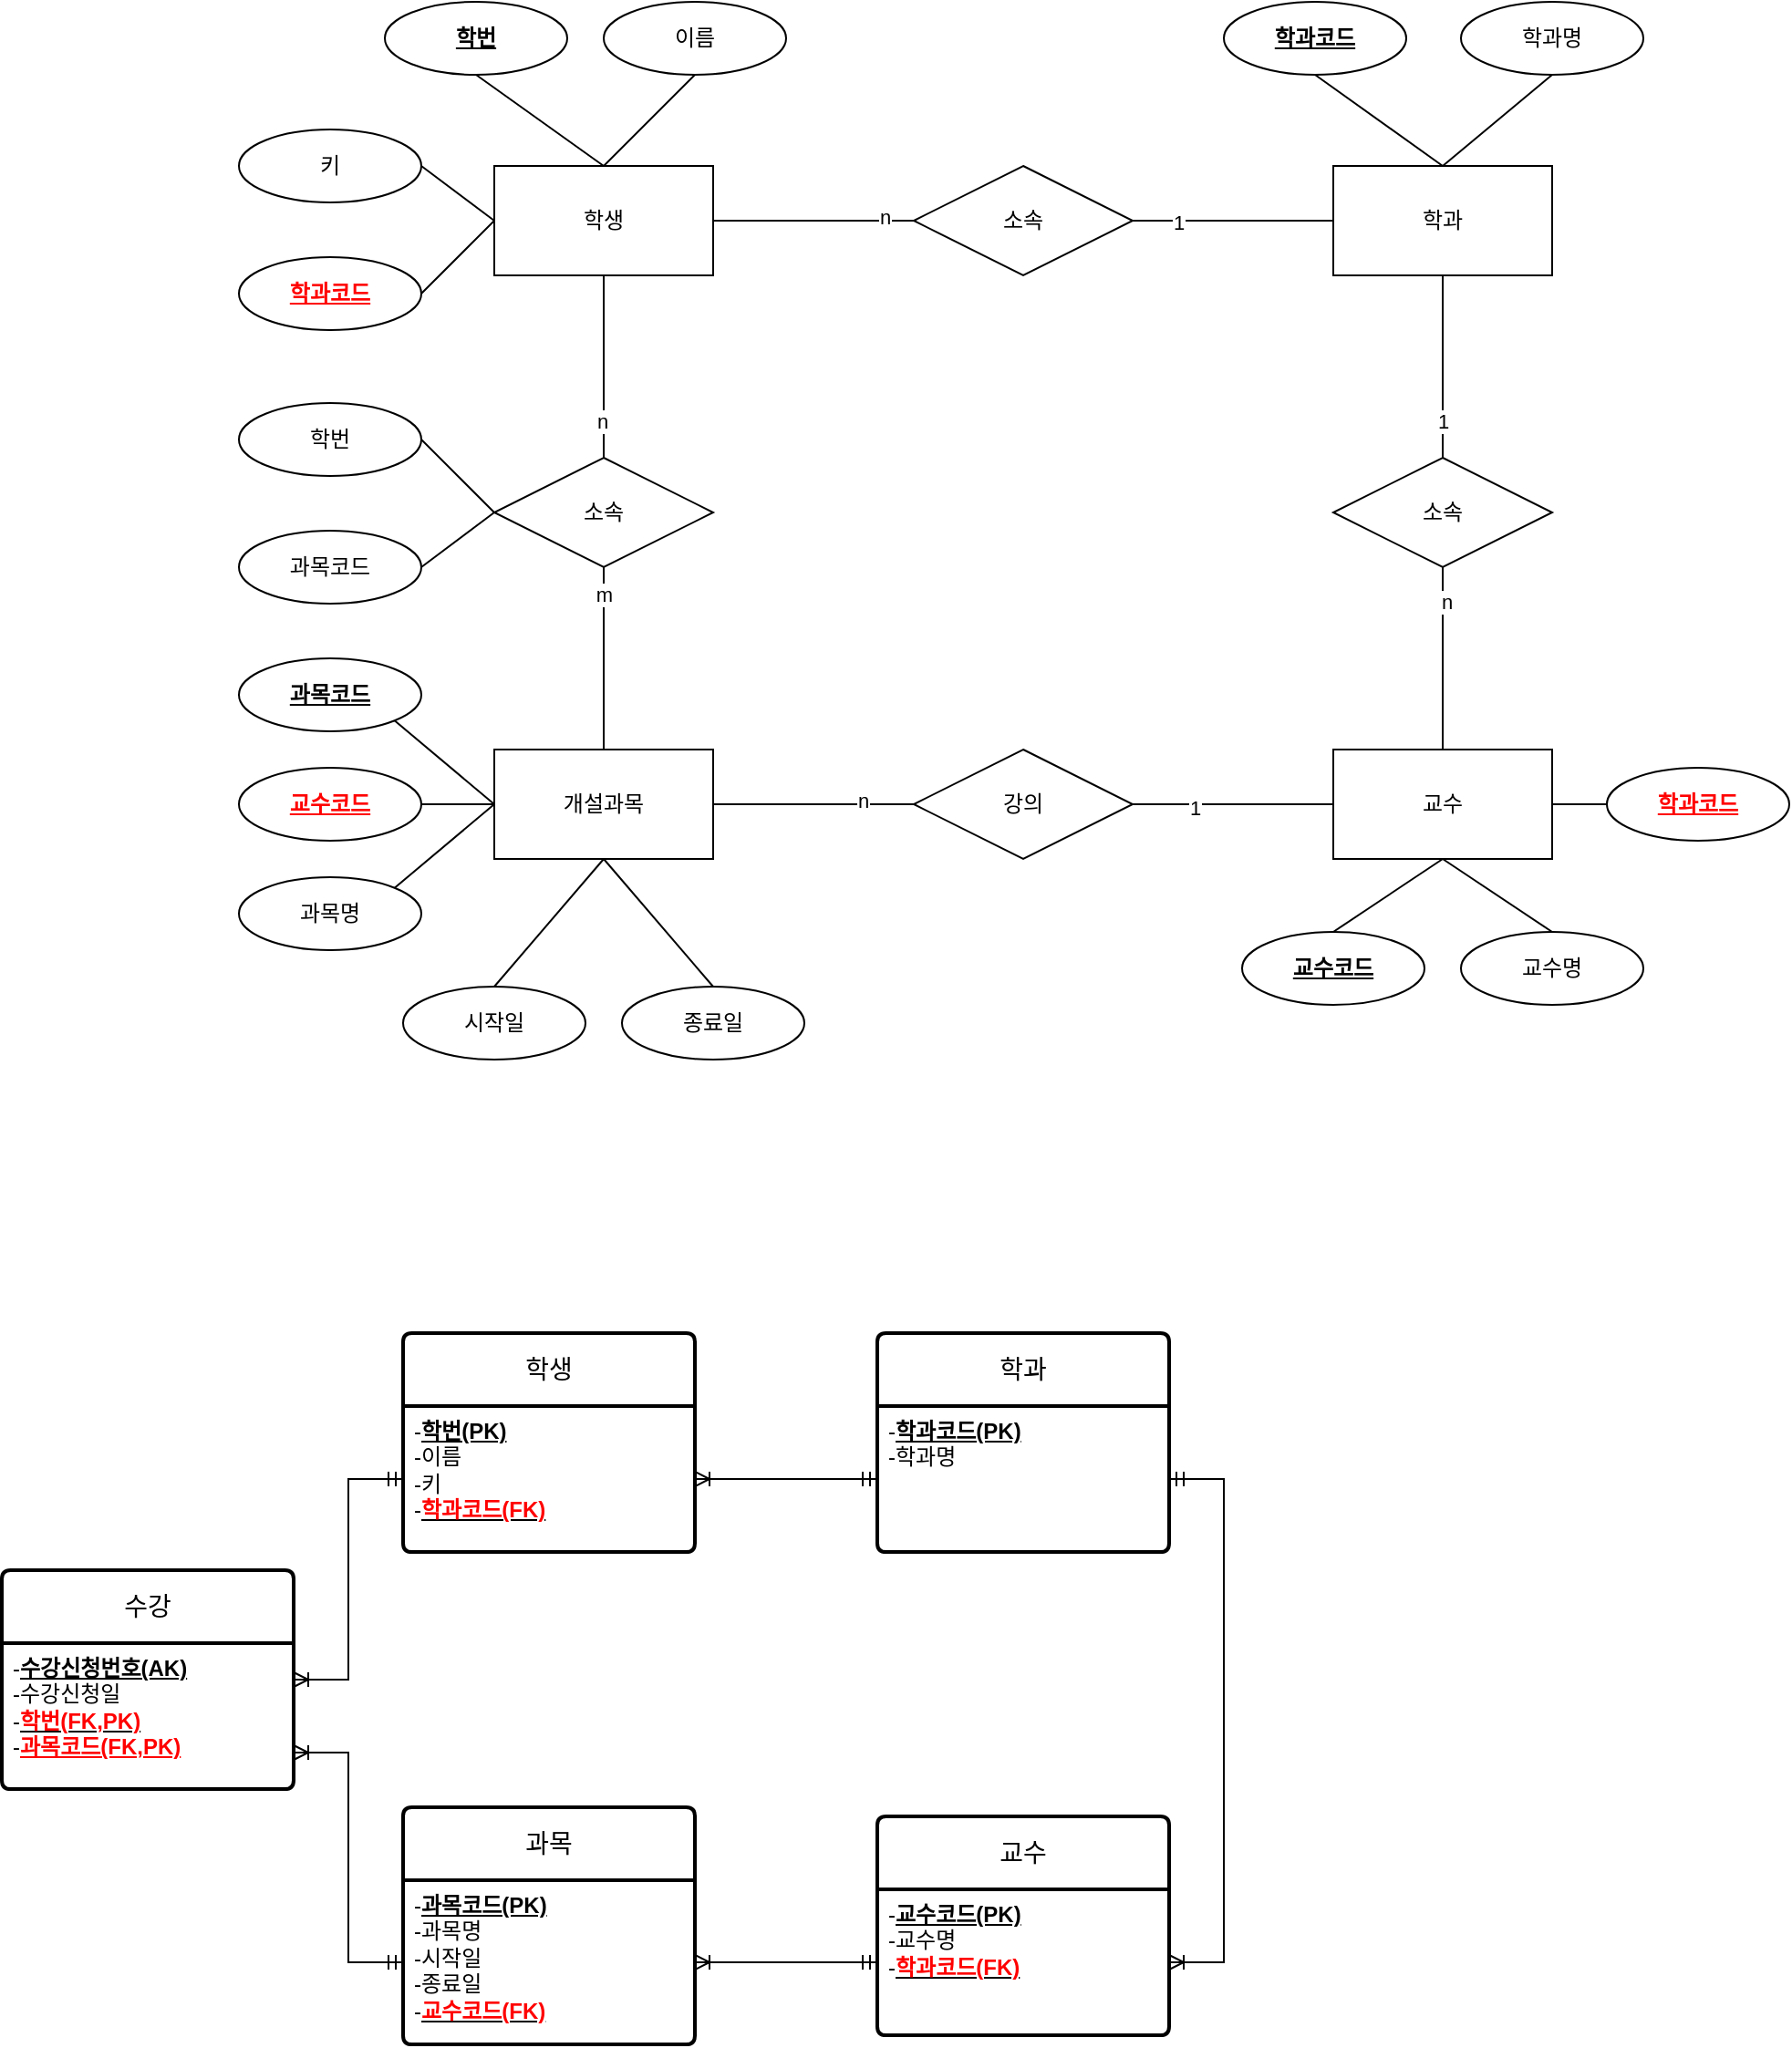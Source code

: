 <mxfile version="21.6.5" type="github">
  <diagram name="페이지-1" id="G74iMA14DNf5XHmpMRjm">
    <mxGraphModel dx="2261" dy="758" grid="1" gridSize="10" guides="1" tooltips="1" connect="1" arrows="1" fold="1" page="1" pageScale="1" pageWidth="827" pageHeight="1169" math="0" shadow="0">
      <root>
        <mxCell id="0" />
        <mxCell id="1" parent="0" />
        <mxCell id="yuYMXAU1RRqIWYKL93TZ-1" value="학생" style="rounded=0;whiteSpace=wrap;html=1;" vertex="1" parent="1">
          <mxGeometry x="210" y="250" width="120" height="60" as="geometry" />
        </mxCell>
        <mxCell id="yuYMXAU1RRqIWYKL93TZ-2" value="학과" style="rounded=0;whiteSpace=wrap;html=1;" vertex="1" parent="1">
          <mxGeometry x="670" y="250" width="120" height="60" as="geometry" />
        </mxCell>
        <mxCell id="yuYMXAU1RRqIWYKL93TZ-3" value="교수" style="rounded=0;whiteSpace=wrap;html=1;" vertex="1" parent="1">
          <mxGeometry x="670" y="570" width="120" height="60" as="geometry" />
        </mxCell>
        <mxCell id="yuYMXAU1RRqIWYKL93TZ-4" value="개설과목" style="rounded=0;whiteSpace=wrap;html=1;" vertex="1" parent="1">
          <mxGeometry x="210" y="570" width="120" height="60" as="geometry" />
        </mxCell>
        <mxCell id="yuYMXAU1RRqIWYKL93TZ-7" value="&lt;b&gt;&lt;u&gt;학번&lt;/u&gt;&lt;/b&gt;" style="ellipse;whiteSpace=wrap;html=1;align=center;" vertex="1" parent="1">
          <mxGeometry x="150" y="160" width="100" height="40" as="geometry" />
        </mxCell>
        <mxCell id="yuYMXAU1RRqIWYKL93TZ-8" value="이름" style="ellipse;whiteSpace=wrap;html=1;align=center;" vertex="1" parent="1">
          <mxGeometry x="270" y="160" width="100" height="40" as="geometry" />
        </mxCell>
        <mxCell id="yuYMXAU1RRqIWYKL93TZ-9" value="키" style="ellipse;whiteSpace=wrap;html=1;align=center;" vertex="1" parent="1">
          <mxGeometry x="70" y="230" width="100" height="40" as="geometry" />
        </mxCell>
        <mxCell id="yuYMXAU1RRqIWYKL93TZ-10" value="학과코드" style="ellipse;whiteSpace=wrap;html=1;align=center;fontStyle=5;fontColor=#FF0000;" vertex="1" parent="1">
          <mxGeometry x="70" y="300" width="100" height="40" as="geometry" />
        </mxCell>
        <mxCell id="yuYMXAU1RRqIWYKL93TZ-12" value="" style="endArrow=none;html=1;rounded=0;exitX=0.5;exitY=0;exitDx=0;exitDy=0;entryX=0.5;entryY=1;entryDx=0;entryDy=0;" edge="1" parent="1" source="yuYMXAU1RRqIWYKL93TZ-1" target="yuYMXAU1RRqIWYKL93TZ-8">
          <mxGeometry relative="1" as="geometry">
            <mxPoint x="330" y="430" as="sourcePoint" />
            <mxPoint x="490" y="430" as="targetPoint" />
          </mxGeometry>
        </mxCell>
        <mxCell id="yuYMXAU1RRqIWYKL93TZ-13" value="" style="endArrow=none;html=1;rounded=0;entryX=0.5;entryY=1;entryDx=0;entryDy=0;exitX=0.5;exitY=0;exitDx=0;exitDy=0;" edge="1" parent="1" source="yuYMXAU1RRqIWYKL93TZ-1" target="yuYMXAU1RRqIWYKL93TZ-7">
          <mxGeometry relative="1" as="geometry">
            <mxPoint x="260" y="250" as="sourcePoint" />
            <mxPoint x="330" y="210" as="targetPoint" />
          </mxGeometry>
        </mxCell>
        <mxCell id="yuYMXAU1RRqIWYKL93TZ-14" value="" style="endArrow=none;html=1;rounded=0;entryX=1;entryY=0.5;entryDx=0;entryDy=0;exitX=0;exitY=0.5;exitDx=0;exitDy=0;" edge="1" parent="1" source="yuYMXAU1RRqIWYKL93TZ-1" target="yuYMXAU1RRqIWYKL93TZ-9">
          <mxGeometry relative="1" as="geometry">
            <mxPoint x="280" y="260" as="sourcePoint" />
            <mxPoint x="210" y="210" as="targetPoint" />
          </mxGeometry>
        </mxCell>
        <mxCell id="yuYMXAU1RRqIWYKL93TZ-15" value="" style="endArrow=none;html=1;rounded=0;entryX=1;entryY=0.5;entryDx=0;entryDy=0;exitX=0;exitY=0.5;exitDx=0;exitDy=0;" edge="1" parent="1" source="yuYMXAU1RRqIWYKL93TZ-1" target="yuYMXAU1RRqIWYKL93TZ-10">
          <mxGeometry relative="1" as="geometry">
            <mxPoint x="220" y="290" as="sourcePoint" />
            <mxPoint x="180" y="260" as="targetPoint" />
          </mxGeometry>
        </mxCell>
        <mxCell id="yuYMXAU1RRqIWYKL93TZ-16" value="&lt;b&gt;&lt;u&gt;학과코드&lt;/u&gt;&lt;/b&gt;" style="ellipse;whiteSpace=wrap;html=1;align=center;" vertex="1" parent="1">
          <mxGeometry x="610" y="160" width="100" height="40" as="geometry" />
        </mxCell>
        <mxCell id="yuYMXAU1RRqIWYKL93TZ-17" value="학과명" style="ellipse;whiteSpace=wrap;html=1;align=center;" vertex="1" parent="1">
          <mxGeometry x="740" y="160" width="100" height="40" as="geometry" />
        </mxCell>
        <mxCell id="yuYMXAU1RRqIWYKL93TZ-18" value="&lt;b&gt;&lt;u&gt;교수코드&lt;/u&gt;&lt;/b&gt;" style="ellipse;whiteSpace=wrap;html=1;align=center;" vertex="1" parent="1">
          <mxGeometry x="620" y="670" width="100" height="40" as="geometry" />
        </mxCell>
        <mxCell id="yuYMXAU1RRqIWYKL93TZ-19" value="교수명" style="ellipse;whiteSpace=wrap;html=1;align=center;" vertex="1" parent="1">
          <mxGeometry x="740" y="670" width="100" height="40" as="geometry" />
        </mxCell>
        <mxCell id="yuYMXAU1RRqIWYKL93TZ-20" value="학과코드" style="ellipse;whiteSpace=wrap;html=1;align=center;fontStyle=5;fontColor=#FF0000;" vertex="1" parent="1">
          <mxGeometry x="820" y="580" width="100" height="40" as="geometry" />
        </mxCell>
        <mxCell id="yuYMXAU1RRqIWYKL93TZ-21" value="종료일" style="ellipse;whiteSpace=wrap;html=1;align=center;" vertex="1" parent="1">
          <mxGeometry x="280" y="700" width="100" height="40" as="geometry" />
        </mxCell>
        <mxCell id="yuYMXAU1RRqIWYKL93TZ-22" value="시작일" style="ellipse;whiteSpace=wrap;html=1;align=center;" vertex="1" parent="1">
          <mxGeometry x="160" y="700" width="100" height="40" as="geometry" />
        </mxCell>
        <mxCell id="yuYMXAU1RRqIWYKL93TZ-23" value="교수코드" style="ellipse;whiteSpace=wrap;html=1;align=center;fontStyle=5;fontColor=#FF0000;" vertex="1" parent="1">
          <mxGeometry x="70" y="580" width="100" height="40" as="geometry" />
        </mxCell>
        <mxCell id="yuYMXAU1RRqIWYKL93TZ-24" value="&lt;b&gt;&lt;u&gt;과목코드&lt;/u&gt;&lt;/b&gt;" style="ellipse;whiteSpace=wrap;html=1;align=center;" vertex="1" parent="1">
          <mxGeometry x="70" y="520" width="100" height="40" as="geometry" />
        </mxCell>
        <mxCell id="yuYMXAU1RRqIWYKL93TZ-25" value="과목명" style="ellipse;whiteSpace=wrap;html=1;align=center;" vertex="1" parent="1">
          <mxGeometry x="70" y="640" width="100" height="40" as="geometry" />
        </mxCell>
        <mxCell id="yuYMXAU1RRqIWYKL93TZ-27" value="" style="endArrow=none;html=1;rounded=0;exitX=0.5;exitY=1;exitDx=0;exitDy=0;entryX=0.5;entryY=0;entryDx=0;entryDy=0;" edge="1" parent="1" source="yuYMXAU1RRqIWYKL93TZ-16" target="yuYMXAU1RRqIWYKL93TZ-2">
          <mxGeometry relative="1" as="geometry">
            <mxPoint x="470" y="430" as="sourcePoint" />
            <mxPoint x="630" y="430" as="targetPoint" />
          </mxGeometry>
        </mxCell>
        <mxCell id="yuYMXAU1RRqIWYKL93TZ-28" value="" style="endArrow=none;html=1;rounded=0;exitX=0.5;exitY=1;exitDx=0;exitDy=0;entryX=0.5;entryY=0;entryDx=0;entryDy=0;" edge="1" parent="1" source="yuYMXAU1RRqIWYKL93TZ-17" target="yuYMXAU1RRqIWYKL93TZ-2">
          <mxGeometry relative="1" as="geometry">
            <mxPoint x="670" y="210" as="sourcePoint" />
            <mxPoint x="740" y="260" as="targetPoint" />
          </mxGeometry>
        </mxCell>
        <mxCell id="yuYMXAU1RRqIWYKL93TZ-29" value="" style="endArrow=none;html=1;rounded=0;exitX=0;exitY=0.5;exitDx=0;exitDy=0;entryX=1;entryY=0.5;entryDx=0;entryDy=0;" edge="1" parent="1" source="yuYMXAU1RRqIWYKL93TZ-20" target="yuYMXAU1RRqIWYKL93TZ-3">
          <mxGeometry relative="1" as="geometry">
            <mxPoint x="800" y="210" as="sourcePoint" />
            <mxPoint x="740" y="260" as="targetPoint" />
          </mxGeometry>
        </mxCell>
        <mxCell id="yuYMXAU1RRqIWYKL93TZ-30" value="" style="endArrow=none;html=1;rounded=0;exitX=0.5;exitY=0;exitDx=0;exitDy=0;entryX=0.5;entryY=1;entryDx=0;entryDy=0;" edge="1" parent="1" source="yuYMXAU1RRqIWYKL93TZ-19" target="yuYMXAU1RRqIWYKL93TZ-3">
          <mxGeometry relative="1" as="geometry">
            <mxPoint x="820" y="650" as="sourcePoint" />
            <mxPoint x="800" y="610" as="targetPoint" />
          </mxGeometry>
        </mxCell>
        <mxCell id="yuYMXAU1RRqIWYKL93TZ-31" value="" style="endArrow=none;html=1;rounded=0;exitX=0.5;exitY=0;exitDx=0;exitDy=0;entryX=0.5;entryY=1;entryDx=0;entryDy=0;" edge="1" parent="1" source="yuYMXAU1RRqIWYKL93TZ-18" target="yuYMXAU1RRqIWYKL93TZ-3">
          <mxGeometry relative="1" as="geometry">
            <mxPoint x="800" y="680" as="sourcePoint" />
            <mxPoint x="740" y="640" as="targetPoint" />
          </mxGeometry>
        </mxCell>
        <mxCell id="yuYMXAU1RRqIWYKL93TZ-32" value="" style="endArrow=none;html=1;rounded=0;exitX=0.5;exitY=0;exitDx=0;exitDy=0;entryX=0.5;entryY=1;entryDx=0;entryDy=0;" edge="1" parent="1" source="yuYMXAU1RRqIWYKL93TZ-21" target="yuYMXAU1RRqIWYKL93TZ-4">
          <mxGeometry relative="1" as="geometry">
            <mxPoint x="540" y="680" as="sourcePoint" />
            <mxPoint x="600" y="640" as="targetPoint" />
          </mxGeometry>
        </mxCell>
        <mxCell id="yuYMXAU1RRqIWYKL93TZ-33" value="" style="endArrow=none;html=1;rounded=0;exitX=0.5;exitY=0;exitDx=0;exitDy=0;entryX=0.5;entryY=1;entryDx=0;entryDy=0;" edge="1" parent="1" source="yuYMXAU1RRqIWYKL93TZ-22" target="yuYMXAU1RRqIWYKL93TZ-4">
          <mxGeometry relative="1" as="geometry">
            <mxPoint x="330" y="680" as="sourcePoint" />
            <mxPoint x="280" y="640" as="targetPoint" />
          </mxGeometry>
        </mxCell>
        <mxCell id="yuYMXAU1RRqIWYKL93TZ-34" value="" style="endArrow=none;html=1;rounded=0;exitX=1;exitY=0;exitDx=0;exitDy=0;entryX=0;entryY=0.5;entryDx=0;entryDy=0;" edge="1" parent="1" source="yuYMXAU1RRqIWYKL93TZ-25" target="yuYMXAU1RRqIWYKL93TZ-4">
          <mxGeometry relative="1" as="geometry">
            <mxPoint x="220" y="680" as="sourcePoint" />
            <mxPoint x="280" y="640" as="targetPoint" />
          </mxGeometry>
        </mxCell>
        <mxCell id="yuYMXAU1RRqIWYKL93TZ-35" value="" style="endArrow=none;html=1;rounded=0;exitX=1;exitY=0.5;exitDx=0;exitDy=0;entryX=0;entryY=0.5;entryDx=0;entryDy=0;" edge="1" parent="1" source="yuYMXAU1RRqIWYKL93TZ-23" target="yuYMXAU1RRqIWYKL93TZ-4">
          <mxGeometry relative="1" as="geometry">
            <mxPoint x="100" y="700" as="sourcePoint" />
            <mxPoint x="280" y="640" as="targetPoint" />
          </mxGeometry>
        </mxCell>
        <mxCell id="yuYMXAU1RRqIWYKL93TZ-36" value="" style="endArrow=none;html=1;rounded=0;exitX=1;exitY=1;exitDx=0;exitDy=0;entryX=0;entryY=0.5;entryDx=0;entryDy=0;" edge="1" parent="1" source="yuYMXAU1RRqIWYKL93TZ-24" target="yuYMXAU1RRqIWYKL93TZ-4">
          <mxGeometry relative="1" as="geometry">
            <mxPoint x="180" y="650" as="sourcePoint" />
            <mxPoint x="220" y="610" as="targetPoint" />
          </mxGeometry>
        </mxCell>
        <mxCell id="yuYMXAU1RRqIWYKL93TZ-38" value="소속" style="shape=rhombus;perimeter=rhombusPerimeter;whiteSpace=wrap;html=1;align=center;" vertex="1" parent="1">
          <mxGeometry x="440" y="250" width="120" height="60" as="geometry" />
        </mxCell>
        <mxCell id="yuYMXAU1RRqIWYKL93TZ-39" value="소속" style="shape=rhombus;perimeter=rhombusPerimeter;whiteSpace=wrap;html=1;align=center;" vertex="1" parent="1">
          <mxGeometry x="670" y="410" width="120" height="60" as="geometry" />
        </mxCell>
        <mxCell id="yuYMXAU1RRqIWYKL93TZ-48" value="" style="endArrow=none;html=1;rounded=0;entryX=0;entryY=0.5;entryDx=0;entryDy=0;exitX=1;exitY=0.5;exitDx=0;exitDy=0;" edge="1" parent="1" source="yuYMXAU1RRqIWYKL93TZ-1" target="yuYMXAU1RRqIWYKL93TZ-38">
          <mxGeometry relative="1" as="geometry">
            <mxPoint x="360" y="310" as="sourcePoint" />
            <mxPoint x="440" y="330" as="targetPoint" />
          </mxGeometry>
        </mxCell>
        <mxCell id="yuYMXAU1RRqIWYKL93TZ-68" value="n" style="edgeLabel;html=1;align=center;verticalAlign=middle;resizable=0;points=[];" vertex="1" connectable="0" parent="yuYMXAU1RRqIWYKL93TZ-48">
          <mxGeometry x="0.709" y="2" relative="1" as="geometry">
            <mxPoint as="offset" />
          </mxGeometry>
        </mxCell>
        <mxCell id="yuYMXAU1RRqIWYKL93TZ-49" value="" style="endArrow=none;html=1;rounded=0;entryX=0;entryY=0.5;entryDx=0;entryDy=0;exitX=1;exitY=0.5;exitDx=0;exitDy=0;" edge="1" parent="1" source="yuYMXAU1RRqIWYKL93TZ-38" target="yuYMXAU1RRqIWYKL93TZ-2">
          <mxGeometry relative="1" as="geometry">
            <mxPoint x="550" y="300" as="sourcePoint" />
            <mxPoint x="660" y="300" as="targetPoint" />
          </mxGeometry>
        </mxCell>
        <mxCell id="yuYMXAU1RRqIWYKL93TZ-66" value="1" style="edgeLabel;html=1;align=center;verticalAlign=middle;resizable=0;points=[];" vertex="1" connectable="0" parent="yuYMXAU1RRqIWYKL93TZ-49">
          <mxGeometry x="-0.545" y="-1" relative="1" as="geometry">
            <mxPoint as="offset" />
          </mxGeometry>
        </mxCell>
        <mxCell id="yuYMXAU1RRqIWYKL93TZ-50" value="" style="endArrow=none;html=1;rounded=0;entryX=0.5;entryY=0;entryDx=0;entryDy=0;exitX=0.5;exitY=1;exitDx=0;exitDy=0;" edge="1" parent="1" source="yuYMXAU1RRqIWYKL93TZ-2" target="yuYMXAU1RRqIWYKL93TZ-39">
          <mxGeometry relative="1" as="geometry">
            <mxPoint x="570" y="290" as="sourcePoint" />
            <mxPoint x="680" y="290" as="targetPoint" />
          </mxGeometry>
        </mxCell>
        <mxCell id="yuYMXAU1RRqIWYKL93TZ-75" value="1" style="edgeLabel;html=1;align=center;verticalAlign=middle;resizable=0;points=[];" vertex="1" connectable="0" parent="yuYMXAU1RRqIWYKL93TZ-50">
          <mxGeometry x="0.6" relative="1" as="geometry">
            <mxPoint as="offset" />
          </mxGeometry>
        </mxCell>
        <mxCell id="yuYMXAU1RRqIWYKL93TZ-51" value="" style="endArrow=none;html=1;rounded=0;entryX=0.5;entryY=0;entryDx=0;entryDy=0;exitX=0.5;exitY=1;exitDx=0;exitDy=0;" edge="1" parent="1" source="yuYMXAU1RRqIWYKL93TZ-39" target="yuYMXAU1RRqIWYKL93TZ-3">
          <mxGeometry relative="1" as="geometry">
            <mxPoint x="740" y="320" as="sourcePoint" />
            <mxPoint x="740" y="420" as="targetPoint" />
          </mxGeometry>
        </mxCell>
        <mxCell id="yuYMXAU1RRqIWYKL93TZ-76" value="n" style="edgeLabel;html=1;align=center;verticalAlign=middle;resizable=0;points=[];" vertex="1" connectable="0" parent="yuYMXAU1RRqIWYKL93TZ-51">
          <mxGeometry x="-0.62" y="2" relative="1" as="geometry">
            <mxPoint as="offset" />
          </mxGeometry>
        </mxCell>
        <mxCell id="yuYMXAU1RRqIWYKL93TZ-52" value="" style="endArrow=none;html=1;rounded=0;entryX=0.5;entryY=0;entryDx=0;entryDy=0;exitX=0.5;exitY=1;exitDx=0;exitDy=0;" edge="1" parent="1" source="yuYMXAU1RRqIWYKL93TZ-1" target="yuYMXAU1RRqIWYKL93TZ-61">
          <mxGeometry relative="1" as="geometry">
            <mxPoint x="740" y="480" as="sourcePoint" />
            <mxPoint x="260" y="410" as="targetPoint" />
          </mxGeometry>
        </mxCell>
        <mxCell id="yuYMXAU1RRqIWYKL93TZ-71" value="n" style="edgeLabel;html=1;align=center;verticalAlign=middle;resizable=0;points=[];" vertex="1" connectable="0" parent="yuYMXAU1RRqIWYKL93TZ-52">
          <mxGeometry x="0.6" y="-1" relative="1" as="geometry">
            <mxPoint as="offset" />
          </mxGeometry>
        </mxCell>
        <mxCell id="yuYMXAU1RRqIWYKL93TZ-54" value="" style="endArrow=none;html=1;rounded=0;exitX=1;exitY=0.5;exitDx=0;exitDy=0;entryX=0;entryY=0.5;entryDx=0;entryDy=0;" edge="1" parent="1" source="yuYMXAU1RRqIWYKL93TZ-4" target="yuYMXAU1RRqIWYKL93TZ-55">
          <mxGeometry relative="1" as="geometry">
            <mxPoint x="370" y="530" as="sourcePoint" />
            <mxPoint x="400" y="470" as="targetPoint" />
          </mxGeometry>
        </mxCell>
        <mxCell id="yuYMXAU1RRqIWYKL93TZ-74" value="n" style="edgeLabel;html=1;align=center;verticalAlign=middle;resizable=0;points=[];" vertex="1" connectable="0" parent="yuYMXAU1RRqIWYKL93TZ-54">
          <mxGeometry x="0.491" y="2" relative="1" as="geometry">
            <mxPoint as="offset" />
          </mxGeometry>
        </mxCell>
        <mxCell id="yuYMXAU1RRqIWYKL93TZ-55" value="강의" style="shape=rhombus;perimeter=rhombusPerimeter;whiteSpace=wrap;html=1;align=center;" vertex="1" parent="1">
          <mxGeometry x="440" y="570" width="120" height="60" as="geometry" />
        </mxCell>
        <mxCell id="yuYMXAU1RRqIWYKL93TZ-56" value="" style="endArrow=none;html=1;rounded=0;exitX=0;exitY=0.5;exitDx=0;exitDy=0;entryX=1;entryY=0.5;entryDx=0;entryDy=0;" edge="1" parent="1" source="yuYMXAU1RRqIWYKL93TZ-3" target="yuYMXAU1RRqIWYKL93TZ-55">
          <mxGeometry relative="1" as="geometry">
            <mxPoint x="340" y="610" as="sourcePoint" />
            <mxPoint x="450" y="610" as="targetPoint" />
          </mxGeometry>
        </mxCell>
        <mxCell id="yuYMXAU1RRqIWYKL93TZ-73" value="1" style="edgeLabel;html=1;align=center;verticalAlign=middle;resizable=0;points=[];" vertex="1" connectable="0" parent="yuYMXAU1RRqIWYKL93TZ-56">
          <mxGeometry x="0.382" y="2" relative="1" as="geometry">
            <mxPoint as="offset" />
          </mxGeometry>
        </mxCell>
        <mxCell id="yuYMXAU1RRqIWYKL93TZ-57" value="학번" style="ellipse;whiteSpace=wrap;html=1;align=center;" vertex="1" parent="1">
          <mxGeometry x="70" y="380" width="100" height="40" as="geometry" />
        </mxCell>
        <mxCell id="yuYMXAU1RRqIWYKL93TZ-58" value="과목코드" style="ellipse;whiteSpace=wrap;html=1;align=center;" vertex="1" parent="1">
          <mxGeometry x="70" y="450" width="100" height="40" as="geometry" />
        </mxCell>
        <mxCell id="yuYMXAU1RRqIWYKL93TZ-59" value="" style="endArrow=none;html=1;rounded=0;entryX=1;entryY=0.5;entryDx=0;entryDy=0;exitX=0;exitY=0.5;exitDx=0;exitDy=0;" edge="1" parent="1" source="yuYMXAU1RRqIWYKL93TZ-61" target="yuYMXAU1RRqIWYKL93TZ-57">
          <mxGeometry relative="1" as="geometry">
            <mxPoint x="220" y="290" as="sourcePoint" />
            <mxPoint x="180" y="330" as="targetPoint" />
          </mxGeometry>
        </mxCell>
        <mxCell id="yuYMXAU1RRqIWYKL93TZ-60" value="" style="endArrow=none;html=1;rounded=0;entryX=1;entryY=0.5;entryDx=0;entryDy=0;exitX=0;exitY=0.5;exitDx=0;exitDy=0;" edge="1" parent="1" source="yuYMXAU1RRqIWYKL93TZ-61" target="yuYMXAU1RRqIWYKL93TZ-58">
          <mxGeometry relative="1" as="geometry">
            <mxPoint x="190" y="430" as="sourcePoint" />
            <mxPoint x="180" y="420" as="targetPoint" />
          </mxGeometry>
        </mxCell>
        <mxCell id="yuYMXAU1RRqIWYKL93TZ-61" value="소속" style="shape=rhombus;perimeter=rhombusPerimeter;whiteSpace=wrap;html=1;align=center;" vertex="1" parent="1">
          <mxGeometry x="210" y="410" width="120" height="60" as="geometry" />
        </mxCell>
        <mxCell id="yuYMXAU1RRqIWYKL93TZ-65" value="" style="endArrow=none;html=1;rounded=0;entryX=0.5;entryY=0;entryDx=0;entryDy=0;exitX=0.5;exitY=1;exitDx=0;exitDy=0;" edge="1" parent="1" source="yuYMXAU1RRqIWYKL93TZ-61" target="yuYMXAU1RRqIWYKL93TZ-4">
          <mxGeometry relative="1" as="geometry">
            <mxPoint x="200" y="440" as="sourcePoint" />
            <mxPoint x="180" y="490" as="targetPoint" />
          </mxGeometry>
        </mxCell>
        <mxCell id="yuYMXAU1RRqIWYKL93TZ-72" value="m" style="edgeLabel;html=1;align=center;verticalAlign=middle;resizable=0;points=[];" vertex="1" connectable="0" parent="yuYMXAU1RRqIWYKL93TZ-65">
          <mxGeometry x="-0.7" relative="1" as="geometry">
            <mxPoint as="offset" />
          </mxGeometry>
        </mxCell>
        <mxCell id="yuYMXAU1RRqIWYKL93TZ-81" value="학생" style="swimlane;childLayout=stackLayout;horizontal=1;startSize=40;horizontalStack=0;rounded=1;fontSize=14;fontStyle=0;strokeWidth=2;resizeParent=0;resizeLast=1;shadow=0;dashed=0;align=center;arcSize=4;whiteSpace=wrap;html=1;" vertex="1" parent="1">
          <mxGeometry x="160" y="890" width="160" height="120" as="geometry" />
        </mxCell>
        <mxCell id="yuYMXAU1RRqIWYKL93TZ-82" value="-&lt;b&gt;&lt;u&gt;학번(PK)&lt;/u&gt;&lt;/b&gt;&lt;br&gt;-이름&lt;br&gt;-키&lt;br&gt;-&lt;b&gt;&lt;u&gt;&lt;font color=&quot;#ff0000&quot;&gt;학과코드(FK)&lt;/font&gt;&lt;/u&gt;&lt;/b&gt;" style="align=left;strokeColor=none;fillColor=none;spacingLeft=4;fontSize=12;verticalAlign=top;resizable=0;rotatable=0;part=1;html=1;" vertex="1" parent="yuYMXAU1RRqIWYKL93TZ-81">
          <mxGeometry y="40" width="160" height="80" as="geometry" />
        </mxCell>
        <mxCell id="yuYMXAU1RRqIWYKL93TZ-83" value="학과" style="swimlane;childLayout=stackLayout;horizontal=1;startSize=40;horizontalStack=0;rounded=1;fontSize=14;fontStyle=0;strokeWidth=2;resizeParent=0;resizeLast=1;shadow=0;dashed=0;align=center;arcSize=4;whiteSpace=wrap;html=1;" vertex="1" parent="1">
          <mxGeometry x="420" y="890" width="160" height="120" as="geometry" />
        </mxCell>
        <mxCell id="yuYMXAU1RRqIWYKL93TZ-84" value="-&lt;b&gt;&lt;u&gt;학과코드(PK)&lt;/u&gt;&lt;/b&gt;&lt;br&gt;-학과명" style="align=left;strokeColor=none;fillColor=none;spacingLeft=4;fontSize=12;verticalAlign=top;resizable=0;rotatable=0;part=1;html=1;" vertex="1" parent="yuYMXAU1RRqIWYKL93TZ-83">
          <mxGeometry y="40" width="160" height="80" as="geometry" />
        </mxCell>
        <mxCell id="yuYMXAU1RRqIWYKL93TZ-85" value="수강" style="swimlane;childLayout=stackLayout;horizontal=1;startSize=40;horizontalStack=0;rounded=1;fontSize=14;fontStyle=0;strokeWidth=2;resizeParent=0;resizeLast=1;shadow=0;dashed=0;align=center;arcSize=4;whiteSpace=wrap;html=1;" vertex="1" parent="1">
          <mxGeometry x="-60" y="1020" width="160" height="120" as="geometry" />
        </mxCell>
        <mxCell id="yuYMXAU1RRqIWYKL93TZ-86" value="-&lt;b&gt;&lt;u&gt;수강신청번호(AK)&lt;/u&gt;&lt;/b&gt;&lt;br&gt;-수강신청일&lt;br&gt;-&lt;b&gt;&lt;u&gt;&lt;font color=&quot;#ff0000&quot;&gt;학번(FK,PK)&lt;/font&gt;&lt;/u&gt;&lt;/b&gt;&lt;br&gt;-&lt;font color=&quot;#ff0000&quot;&gt;&lt;b&gt;&lt;u&gt;과목코드(FK,PK)&lt;/u&gt;&lt;/b&gt;&lt;/font&gt;" style="align=left;strokeColor=none;fillColor=none;spacingLeft=4;fontSize=12;verticalAlign=top;resizable=0;rotatable=0;part=1;html=1;" vertex="1" parent="yuYMXAU1RRqIWYKL93TZ-85">
          <mxGeometry y="40" width="160" height="80" as="geometry" />
        </mxCell>
        <mxCell id="yuYMXAU1RRqIWYKL93TZ-87" value="과목" style="swimlane;childLayout=stackLayout;horizontal=1;startSize=40;horizontalStack=0;rounded=1;fontSize=14;fontStyle=0;strokeWidth=2;resizeParent=0;resizeLast=1;shadow=0;dashed=0;align=center;arcSize=4;whiteSpace=wrap;html=1;" vertex="1" parent="1">
          <mxGeometry x="160" y="1150" width="160" height="130" as="geometry" />
        </mxCell>
        <mxCell id="yuYMXAU1RRqIWYKL93TZ-88" value="-&lt;b&gt;&lt;u&gt;과목코드(PK)&lt;/u&gt;&lt;/b&gt;&lt;br&gt;-과목명&lt;br&gt;-시작일&lt;br&gt;-종료일&lt;br&gt;-&lt;b&gt;&lt;u&gt;&lt;font color=&quot;#ff0000&quot;&gt;교수코드(FK)&lt;/font&gt;&lt;/u&gt;&lt;/b&gt;" style="align=left;strokeColor=none;fillColor=none;spacingLeft=4;fontSize=12;verticalAlign=top;resizable=0;rotatable=0;part=1;html=1;" vertex="1" parent="yuYMXAU1RRqIWYKL93TZ-87">
          <mxGeometry y="40" width="160" height="90" as="geometry" />
        </mxCell>
        <mxCell id="yuYMXAU1RRqIWYKL93TZ-89" value="교수" style="swimlane;childLayout=stackLayout;horizontal=1;startSize=40;horizontalStack=0;rounded=1;fontSize=14;fontStyle=0;strokeWidth=2;resizeParent=0;resizeLast=1;shadow=0;dashed=0;align=center;arcSize=4;whiteSpace=wrap;html=1;" vertex="1" parent="1">
          <mxGeometry x="420" y="1155" width="160" height="120" as="geometry" />
        </mxCell>
        <mxCell id="yuYMXAU1RRqIWYKL93TZ-90" value="-&lt;b&gt;&lt;u&gt;교수코드(PK)&lt;/u&gt;&lt;/b&gt;&lt;br&gt;-교수명&lt;br&gt;-&lt;b&gt;&lt;u&gt;&lt;font color=&quot;#ff0000&quot;&gt;학과코드(FK)&lt;/font&gt;&lt;/u&gt;&lt;/b&gt;" style="align=left;strokeColor=none;fillColor=none;spacingLeft=4;fontSize=12;verticalAlign=top;resizable=0;rotatable=0;part=1;html=1;" vertex="1" parent="yuYMXAU1RRqIWYKL93TZ-89">
          <mxGeometry y="40" width="160" height="80" as="geometry" />
        </mxCell>
        <mxCell id="yuYMXAU1RRqIWYKL93TZ-93" value="" style="edgeStyle=entityRelationEdgeStyle;fontSize=12;html=1;endArrow=ERoneToMany;startArrow=ERmandOne;rounded=0;entryX=1;entryY=0.5;entryDx=0;entryDy=0;exitX=0;exitY=0.5;exitDx=0;exitDy=0;" edge="1" parent="1" source="yuYMXAU1RRqIWYKL93TZ-84" target="yuYMXAU1RRqIWYKL93TZ-82">
          <mxGeometry width="100" height="100" relative="1" as="geometry">
            <mxPoint x="420" y="970" as="sourcePoint" />
            <mxPoint x="450" y="960" as="targetPoint" />
          </mxGeometry>
        </mxCell>
        <mxCell id="yuYMXAU1RRqIWYKL93TZ-95" value="" style="edgeStyle=entityRelationEdgeStyle;fontSize=12;html=1;endArrow=ERoneToMany;startArrow=ERmandOne;rounded=0;exitX=1;exitY=0.5;exitDx=0;exitDy=0;entryX=1;entryY=0.5;entryDx=0;entryDy=0;" edge="1" parent="1" source="yuYMXAU1RRqIWYKL93TZ-84" target="yuYMXAU1RRqIWYKL93TZ-90">
          <mxGeometry width="100" height="100" relative="1" as="geometry">
            <mxPoint x="370" y="1120" as="sourcePoint" />
            <mxPoint x="460" y="980" as="targetPoint" />
          </mxGeometry>
        </mxCell>
        <mxCell id="yuYMXAU1RRqIWYKL93TZ-96" value="" style="edgeStyle=entityRelationEdgeStyle;fontSize=12;html=1;endArrow=ERoneToMany;startArrow=ERmandOne;rounded=0;entryX=1;entryY=0.5;entryDx=0;entryDy=0;exitX=0;exitY=0.5;exitDx=0;exitDy=0;" edge="1" parent="1" source="yuYMXAU1RRqIWYKL93TZ-90" target="yuYMXAU1RRqIWYKL93TZ-88">
          <mxGeometry width="100" height="100" relative="1" as="geometry">
            <mxPoint x="560" y="1035" as="sourcePoint" />
            <mxPoint x="330" y="1035" as="targetPoint" />
          </mxGeometry>
        </mxCell>
        <mxCell id="yuYMXAU1RRqIWYKL93TZ-98" value="" style="edgeStyle=entityRelationEdgeStyle;fontSize=12;html=1;endArrow=ERoneToMany;startArrow=ERmandOne;rounded=0;exitX=0;exitY=0.5;exitDx=0;exitDy=0;entryX=1;entryY=0.25;entryDx=0;entryDy=0;" edge="1" parent="1" source="yuYMXAU1RRqIWYKL93TZ-82" target="yuYMXAU1RRqIWYKL93TZ-86">
          <mxGeometry width="100" height="100" relative="1" as="geometry">
            <mxPoint x="360" y="1190" as="sourcePoint" />
            <mxPoint x="460" y="1090" as="targetPoint" />
            <Array as="points">
              <mxPoint x="10" y="1050" />
              <mxPoint x="310" y="1030" />
              <mxPoint x="320" y="1040" />
            </Array>
          </mxGeometry>
        </mxCell>
        <mxCell id="yuYMXAU1RRqIWYKL93TZ-99" value="" style="edgeStyle=entityRelationEdgeStyle;fontSize=12;html=1;endArrow=ERoneToMany;startArrow=ERmandOne;rounded=0;entryX=1;entryY=0.75;entryDx=0;entryDy=0;exitX=0;exitY=0.5;exitDx=0;exitDy=0;" edge="1" parent="1" source="yuYMXAU1RRqIWYKL93TZ-88" target="yuYMXAU1RRqIWYKL93TZ-86">
          <mxGeometry width="100" height="100" relative="1" as="geometry">
            <mxPoint x="80" y="1320" as="sourcePoint" />
            <mxPoint x="110" y="1110" as="targetPoint" />
            <Array as="points">
              <mxPoint x="20" y="1060" />
              <mxPoint x="320" y="1040" />
              <mxPoint x="330" y="1050" />
            </Array>
          </mxGeometry>
        </mxCell>
      </root>
    </mxGraphModel>
  </diagram>
</mxfile>
